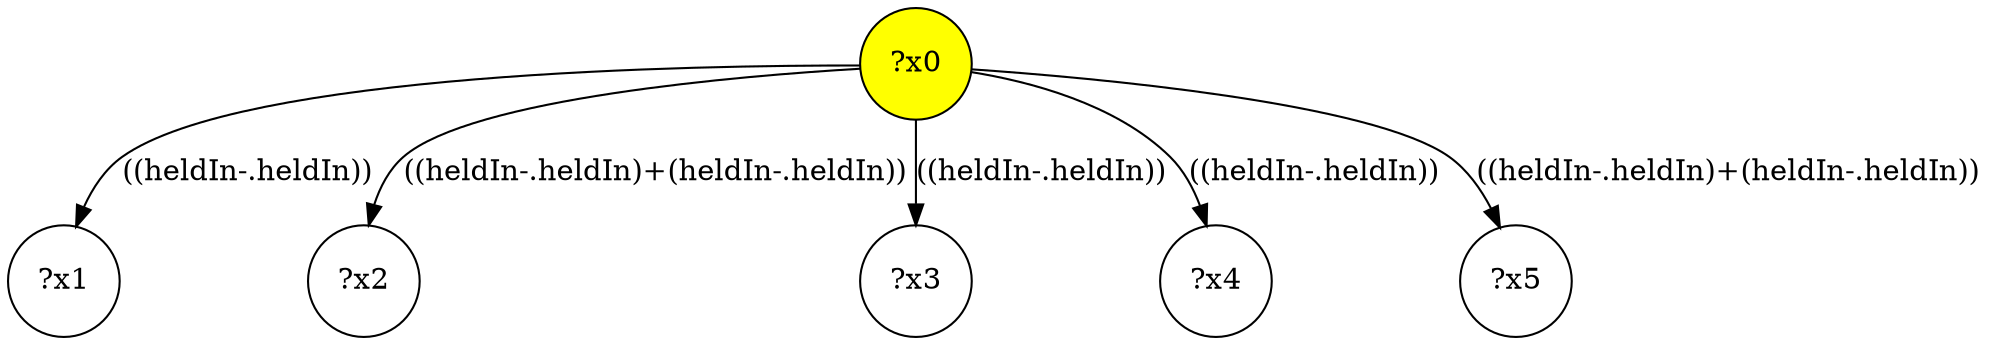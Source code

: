 digraph g {
	x0 [fillcolor="yellow", style="filled," shape=circle, label="?x0"];
	x1 [shape=circle, label="?x1"];
	x0 -> x1 [label="((heldIn-.heldIn))"];
	x2 [shape=circle, label="?x2"];
	x0 -> x2 [label="((heldIn-.heldIn)+(heldIn-.heldIn))"];
	x3 [shape=circle, label="?x3"];
	x0 -> x3 [label="((heldIn-.heldIn))"];
	x4 [shape=circle, label="?x4"];
	x0 -> x4 [label="((heldIn-.heldIn))"];
	x5 [shape=circle, label="?x5"];
	x0 -> x5 [label="((heldIn-.heldIn)+(heldIn-.heldIn))"];
}
